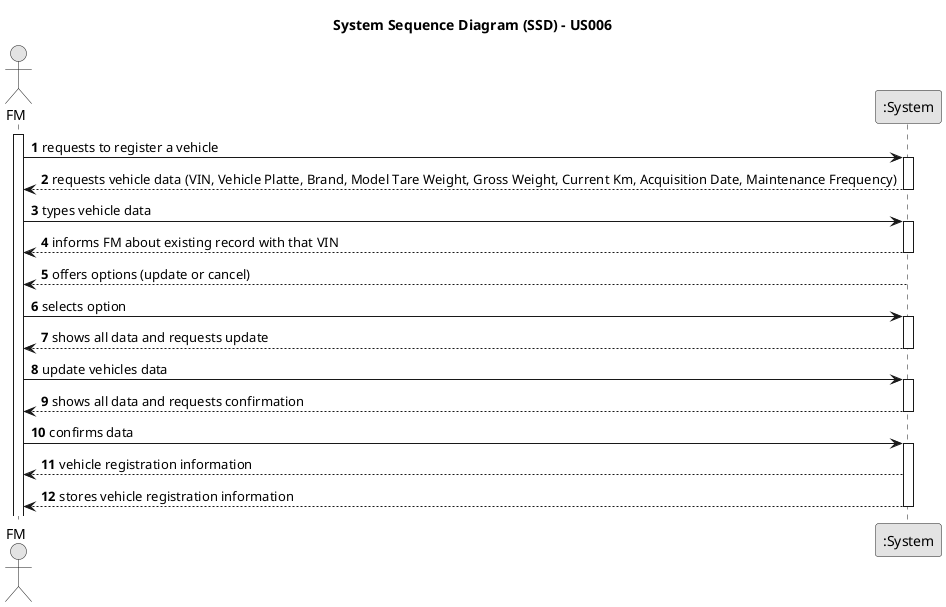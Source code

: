 @startuml
skinparam monochrome true
skinparam packageStyle rectangle
skinparam shadowing false

title System Sequence Diagram (SSD) - US006

autonumber

actor "FM" as FM
participant ":System" as System

activate FM

    FM -> System : requests to register a vehicle
    activate System

        System --> FM : requests vehicle data (VIN, Vehicle Platte, Brand, Model Tare Weight, Gross Weight, Current Km, Acquisition Date, Maintenance Frequency)
    deactivate System

    FM -> System : types vehicle data
    activate System

        System --> FM : informs FM about existing record with that VIN
    deactivate System

    System --> FM : offers options (update or cancel)
        deactivate System

    FM -> System : selects option
        activate System

        System --> FM : shows all data and requests update
    deactivate System

    FM -> System : update vehicles data
    activate System

    System --> FM : shows all data and requests confirmation
    deactivate System

    FM -> System : confirms data
    activate System

    System --> FM :  vehicle registration information
    System --> FM : stores vehicle registration information
    deactivate System



@enduml